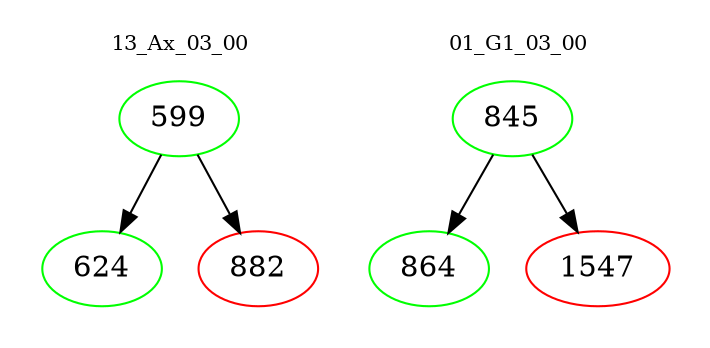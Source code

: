 digraph{
subgraph cluster_0 {
color = white
label = "13_Ax_03_00";
fontsize=10;
T0_599 [label="599", color="green"]
T0_599 -> T0_624 [color="black"]
T0_624 [label="624", color="green"]
T0_599 -> T0_882 [color="black"]
T0_882 [label="882", color="red"]
}
subgraph cluster_1 {
color = white
label = "01_G1_03_00";
fontsize=10;
T1_845 [label="845", color="green"]
T1_845 -> T1_864 [color="black"]
T1_864 [label="864", color="green"]
T1_845 -> T1_1547 [color="black"]
T1_1547 [label="1547", color="red"]
}
}
